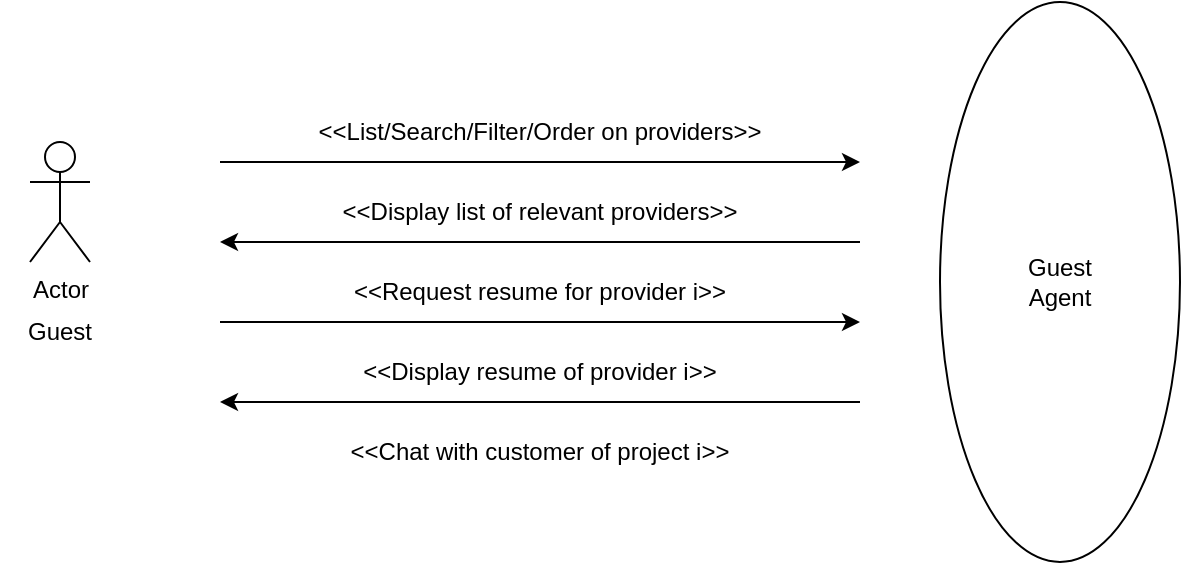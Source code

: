 <mxfile version="20.3.0" type="device"><diagram id="d9zIWpUxc9i_ES4YGlRj" name="Page-1"><mxGraphModel dx="1038" dy="649" grid="1" gridSize="10" guides="1" tooltips="1" connect="1" arrows="1" fold="1" page="1" pageScale="1" pageWidth="827" pageHeight="1169" math="0" shadow="0"><root><mxCell id="0"/><mxCell id="1" parent="0"/><mxCell id="m6YlHAo7tz0THWM_aI---9" value="" style="group" vertex="1" connectable="0" parent="1"><mxGeometry x="240" y="410" width="320" height="70" as="geometry"/></mxCell><mxCell id="m6YlHAo7tz0THWM_aI---10" value="" style="endArrow=classic;html=1;rounded=0;" edge="1" parent="m6YlHAo7tz0THWM_aI---9"><mxGeometry width="50" height="50" relative="1" as="geometry"><mxPoint y="30" as="sourcePoint"/><mxPoint x="320" y="30" as="targetPoint"/></mxGeometry></mxCell><mxCell id="m6YlHAo7tz0THWM_aI---11" value="&amp;lt;&amp;lt;List/Search/Filter/Order on providers&amp;gt;&amp;gt;" style="text;html=1;strokeColor=none;fillColor=none;align=center;verticalAlign=middle;whiteSpace=wrap;rounded=0;" vertex="1" parent="m6YlHAo7tz0THWM_aI---9"><mxGeometry x="40" width="240" height="30" as="geometry"/></mxCell><mxCell id="m6YlHAo7tz0THWM_aI---12" value="" style="endArrow=classic;html=1;rounded=0;" edge="1" parent="m6YlHAo7tz0THWM_aI---9"><mxGeometry width="50" height="50" relative="1" as="geometry"><mxPoint x="320" y="70" as="sourcePoint"/><mxPoint y="70" as="targetPoint"/></mxGeometry></mxCell><mxCell id="m6YlHAo7tz0THWM_aI---13" value="&amp;lt;&amp;lt;Display list of relevant providers&amp;gt;&amp;gt;" style="text;html=1;strokeColor=none;fillColor=none;align=center;verticalAlign=middle;whiteSpace=wrap;rounded=0;" vertex="1" parent="m6YlHAo7tz0THWM_aI---9"><mxGeometry x="40" y="40" width="240" height="30" as="geometry"/></mxCell><mxCell id="m6YlHAo7tz0THWM_aI---14" value="" style="group" vertex="1" connectable="0" parent="1"><mxGeometry x="240" y="490" width="320" height="70" as="geometry"/></mxCell><mxCell id="m6YlHAo7tz0THWM_aI---15" value="" style="endArrow=classic;html=1;rounded=0;" edge="1" parent="m6YlHAo7tz0THWM_aI---14"><mxGeometry width="50" height="50" relative="1" as="geometry"><mxPoint y="30" as="sourcePoint"/><mxPoint x="320" y="30" as="targetPoint"/></mxGeometry></mxCell><mxCell id="m6YlHAo7tz0THWM_aI---16" value="&amp;lt;&amp;lt;Request resume for provider i&amp;gt;&amp;gt;" style="text;html=1;strokeColor=none;fillColor=none;align=center;verticalAlign=middle;whiteSpace=wrap;rounded=0;" vertex="1" parent="m6YlHAo7tz0THWM_aI---14"><mxGeometry x="40" width="240" height="30" as="geometry"/></mxCell><mxCell id="m6YlHAo7tz0THWM_aI---17" value="" style="endArrow=classic;html=1;rounded=0;" edge="1" parent="m6YlHAo7tz0THWM_aI---14"><mxGeometry width="50" height="50" relative="1" as="geometry"><mxPoint x="320" y="70" as="sourcePoint"/><mxPoint y="70" as="targetPoint"/></mxGeometry></mxCell><mxCell id="m6YlHAo7tz0THWM_aI---18" value="&amp;lt;&amp;lt;Display resume of provider i&amp;gt;&amp;gt;" style="text;html=1;strokeColor=none;fillColor=none;align=center;verticalAlign=middle;whiteSpace=wrap;rounded=0;" vertex="1" parent="m6YlHAo7tz0THWM_aI---14"><mxGeometry x="40" y="40" width="240" height="30" as="geometry"/></mxCell><mxCell id="m6YlHAo7tz0THWM_aI---19" value="" style="group" vertex="1" connectable="0" parent="1"><mxGeometry x="240" y="570" width="320" height="70" as="geometry"/></mxCell><mxCell id="m6YlHAo7tz0THWM_aI---21" value="&amp;lt;&amp;lt;Chat with customer of project i&amp;gt;&amp;gt;" style="text;html=1;strokeColor=none;fillColor=none;align=center;verticalAlign=middle;whiteSpace=wrap;rounded=0;" vertex="1" parent="m6YlHAo7tz0THWM_aI---19"><mxGeometry x="30" width="260" height="30" as="geometry"/></mxCell><mxCell id="m6YlHAo7tz0THWM_aI---29" value="" style="group" vertex="1" connectable="0" parent="1"><mxGeometry x="130" y="430" width="60" height="110" as="geometry"/></mxCell><mxCell id="m6YlHAo7tz0THWM_aI---1" value="Actor" style="shape=umlActor;verticalLabelPosition=bottom;verticalAlign=top;html=1;outlineConnect=0;" vertex="1" parent="m6YlHAo7tz0THWM_aI---29"><mxGeometry x="15" width="30" height="60" as="geometry"/></mxCell><mxCell id="m6YlHAo7tz0THWM_aI---2" value="Guest" style="text;html=1;strokeColor=none;fillColor=none;align=center;verticalAlign=middle;whiteSpace=wrap;rounded=0;" vertex="1" parent="m6YlHAo7tz0THWM_aI---29"><mxGeometry y="80" width="60" height="30" as="geometry"/></mxCell><mxCell id="m6YlHAo7tz0THWM_aI---30" value="Guest&lt;br&gt;Agent" style="ellipse;whiteSpace=wrap;html=1;" vertex="1" parent="1"><mxGeometry x="600" y="360" width="120" height="280" as="geometry"/></mxCell></root></mxGraphModel></diagram></mxfile>
